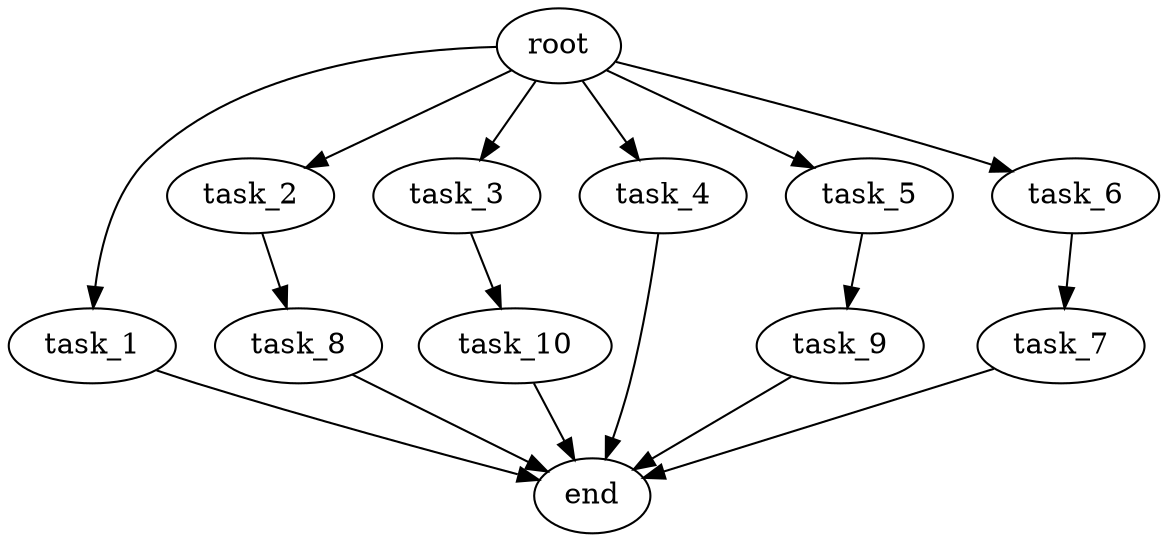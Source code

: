 digraph G {
  root [size="0.000000e+00"];
  task_1 [size="4.069668e+09"];
  task_2 [size="9.350386e+09"];
  task_3 [size="8.784118e+09"];
  task_4 [size="4.775008e+09"];
  task_5 [size="1.995360e+09"];
  task_6 [size="9.639176e+09"];
  task_7 [size="3.212356e+09"];
  task_8 [size="6.459333e+09"];
  task_9 [size="9.079462e+09"];
  task_10 [size="8.955177e+08"];
  end [size="0.000000e+00"];

  root -> task_1 [size="1.000000e-12"];
  root -> task_2 [size="1.000000e-12"];
  root -> task_3 [size="1.000000e-12"];
  root -> task_4 [size="1.000000e-12"];
  root -> task_5 [size="1.000000e-12"];
  root -> task_6 [size="1.000000e-12"];
  task_1 -> end [size="1.000000e-12"];
  task_2 -> task_8 [size="6.459333e+08"];
  task_3 -> task_10 [size="8.955177e+07"];
  task_4 -> end [size="1.000000e-12"];
  task_5 -> task_9 [size="9.079462e+08"];
  task_6 -> task_7 [size="3.212356e+08"];
  task_7 -> end [size="1.000000e-12"];
  task_8 -> end [size="1.000000e-12"];
  task_9 -> end [size="1.000000e-12"];
  task_10 -> end [size="1.000000e-12"];
}
